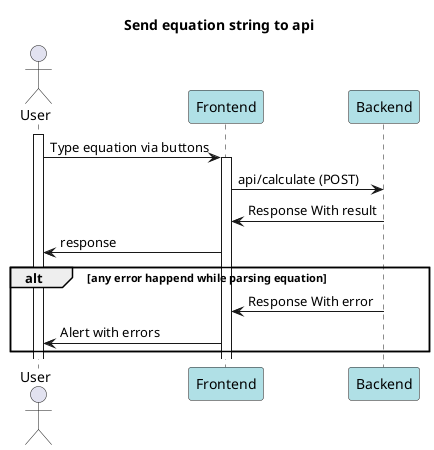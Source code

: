 @startuml

actor user as "User"
participant fe as "Frontend" #powderblue
participant be as "Backend" #powderblue

title Send equation string to api

activate user
    user -> fe : Type equation via buttons
        activate fe
        fe -> be: api/calculate (POST)
        be -> fe: Response With result
        fe -> user: response

        alt any error happend while parsing equation
            be -> fe: Response With error
            fe -> user: Alert with errors
        end

@enduml
